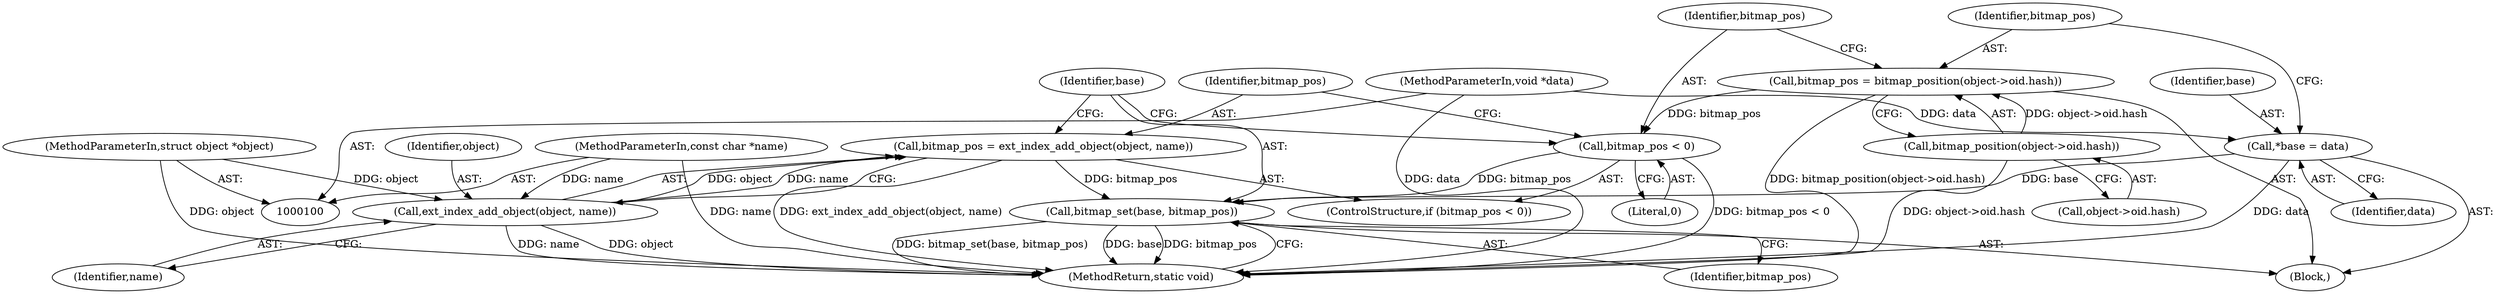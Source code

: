 digraph "0_git_de1e67d0703894cb6ea782e36abb63976ab07e60_7@pointer" {
"1000127" [label="(Call,bitmap_set(base, bitmap_pos))"];
"1000106" [label="(Call,*base = data)"];
"1000103" [label="(MethodParameterIn,void *data)"];
"1000122" [label="(Call,bitmap_pos = ext_index_add_object(object, name))"];
"1000124" [label="(Call,ext_index_add_object(object, name))"];
"1000101" [label="(MethodParameterIn,struct object *object)"];
"1000102" [label="(MethodParameterIn,const char *name)"];
"1000119" [label="(Call,bitmap_pos < 0)"];
"1000110" [label="(Call,bitmap_pos = bitmap_position(object->oid.hash))"];
"1000112" [label="(Call,bitmap_position(object->oid.hash))"];
"1000126" [label="(Identifier,name)"];
"1000128" [label="(Identifier,base)"];
"1000122" [label="(Call,bitmap_pos = ext_index_add_object(object, name))"];
"1000130" [label="(MethodReturn,static void)"];
"1000104" [label="(Block,)"];
"1000111" [label="(Identifier,bitmap_pos)"];
"1000110" [label="(Call,bitmap_pos = bitmap_position(object->oid.hash))"];
"1000113" [label="(Call,object->oid.hash)"];
"1000120" [label="(Identifier,bitmap_pos)"];
"1000119" [label="(Call,bitmap_pos < 0)"];
"1000118" [label="(ControlStructure,if (bitmap_pos < 0))"];
"1000101" [label="(MethodParameterIn,struct object *object)"];
"1000108" [label="(Identifier,data)"];
"1000124" [label="(Call,ext_index_add_object(object, name))"];
"1000129" [label="(Identifier,bitmap_pos)"];
"1000107" [label="(Identifier,base)"];
"1000125" [label="(Identifier,object)"];
"1000127" [label="(Call,bitmap_set(base, bitmap_pos))"];
"1000112" [label="(Call,bitmap_position(object->oid.hash))"];
"1000103" [label="(MethodParameterIn,void *data)"];
"1000106" [label="(Call,*base = data)"];
"1000102" [label="(MethodParameterIn,const char *name)"];
"1000121" [label="(Literal,0)"];
"1000123" [label="(Identifier,bitmap_pos)"];
"1000127" -> "1000104"  [label="AST: "];
"1000127" -> "1000129"  [label="CFG: "];
"1000128" -> "1000127"  [label="AST: "];
"1000129" -> "1000127"  [label="AST: "];
"1000130" -> "1000127"  [label="CFG: "];
"1000127" -> "1000130"  [label="DDG: bitmap_set(base, bitmap_pos)"];
"1000127" -> "1000130"  [label="DDG: base"];
"1000127" -> "1000130"  [label="DDG: bitmap_pos"];
"1000106" -> "1000127"  [label="DDG: base"];
"1000122" -> "1000127"  [label="DDG: bitmap_pos"];
"1000119" -> "1000127"  [label="DDG: bitmap_pos"];
"1000106" -> "1000104"  [label="AST: "];
"1000106" -> "1000108"  [label="CFG: "];
"1000107" -> "1000106"  [label="AST: "];
"1000108" -> "1000106"  [label="AST: "];
"1000111" -> "1000106"  [label="CFG: "];
"1000106" -> "1000130"  [label="DDG: data"];
"1000103" -> "1000106"  [label="DDG: data"];
"1000103" -> "1000100"  [label="AST: "];
"1000103" -> "1000130"  [label="DDG: data"];
"1000122" -> "1000118"  [label="AST: "];
"1000122" -> "1000124"  [label="CFG: "];
"1000123" -> "1000122"  [label="AST: "];
"1000124" -> "1000122"  [label="AST: "];
"1000128" -> "1000122"  [label="CFG: "];
"1000122" -> "1000130"  [label="DDG: ext_index_add_object(object, name)"];
"1000124" -> "1000122"  [label="DDG: object"];
"1000124" -> "1000122"  [label="DDG: name"];
"1000124" -> "1000126"  [label="CFG: "];
"1000125" -> "1000124"  [label="AST: "];
"1000126" -> "1000124"  [label="AST: "];
"1000124" -> "1000130"  [label="DDG: name"];
"1000124" -> "1000130"  [label="DDG: object"];
"1000101" -> "1000124"  [label="DDG: object"];
"1000102" -> "1000124"  [label="DDG: name"];
"1000101" -> "1000100"  [label="AST: "];
"1000101" -> "1000130"  [label="DDG: object"];
"1000102" -> "1000100"  [label="AST: "];
"1000102" -> "1000130"  [label="DDG: name"];
"1000119" -> "1000118"  [label="AST: "];
"1000119" -> "1000121"  [label="CFG: "];
"1000120" -> "1000119"  [label="AST: "];
"1000121" -> "1000119"  [label="AST: "];
"1000123" -> "1000119"  [label="CFG: "];
"1000128" -> "1000119"  [label="CFG: "];
"1000119" -> "1000130"  [label="DDG: bitmap_pos < 0"];
"1000110" -> "1000119"  [label="DDG: bitmap_pos"];
"1000110" -> "1000104"  [label="AST: "];
"1000110" -> "1000112"  [label="CFG: "];
"1000111" -> "1000110"  [label="AST: "];
"1000112" -> "1000110"  [label="AST: "];
"1000120" -> "1000110"  [label="CFG: "];
"1000110" -> "1000130"  [label="DDG: bitmap_position(object->oid.hash)"];
"1000112" -> "1000110"  [label="DDG: object->oid.hash"];
"1000112" -> "1000113"  [label="CFG: "];
"1000113" -> "1000112"  [label="AST: "];
"1000112" -> "1000130"  [label="DDG: object->oid.hash"];
}
